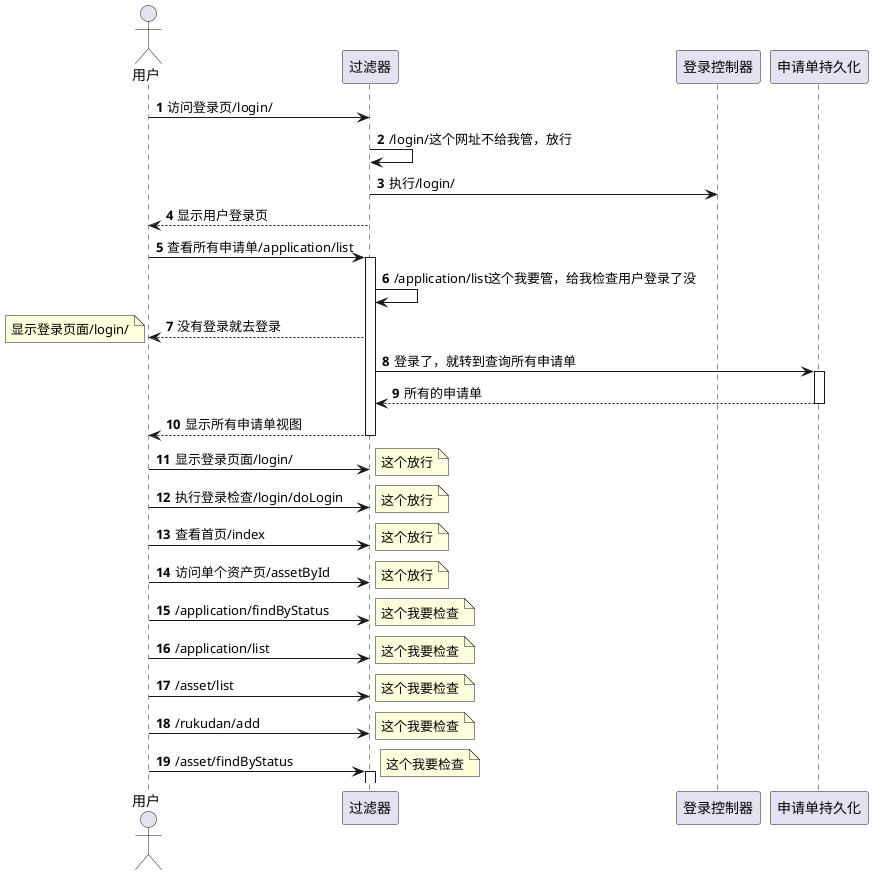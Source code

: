 @startuml
actor 用户
autonumber
用户 -> 过滤器: 访问登录页/login/
过滤器->过滤器: /login/这个网址不给我管，放行
过滤器->登录控制器: 执行/login/
过滤器 --> 用户: 显示用户登录页

用户 -> 过滤器: 查看所有申请单/application/list
activate 过滤器
过滤器 -> 过滤器: /application/list这个我要管，给我检查用户登录了没
过滤器 -->用户: 没有登录就去登录
note left: 显示登录页面/login/
过滤器 -> 申请单持久化: 登录了，就转到查询所有申请单
'登录控制器 -> 申请单持久化: 查询所有申请单
activate 申请单持久化
return 所有的申请单
return 显示所有申请单视图

用户 -> 过滤器: 显示登录页面/login/
note right: 这个放行
用户 -> 过滤器: 执行登录检查/login/doLogin
note right: 这个放行
用户 -> 过滤器: 查看首页/index
note right: 这个放行
用户 -> 过滤器: 访问单个资产页/assetById
note right: 这个放行

用户->过滤器:  /application/findByStatus
note right: 这个我要检查
用户->过滤器:  /application/list
note right: 这个我要检查
用户->过滤器:  /asset/list
note right: 这个我要检查
用户->过滤器:  /rukudan/add
note right: 这个我要检查
用户->过滤器:  /asset/findByStatus
note right: 这个我要检查

activate 过滤器
@enduml